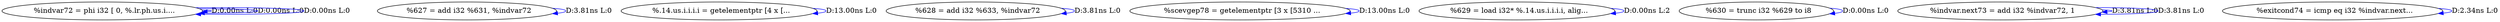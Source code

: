 digraph {
Node0x417f520[label="  %indvar72 = phi i32 [ 0, %.lr.ph.us.i...."];
Node0x417f520 -> Node0x417f520[label="D:0.00ns L:0",color=blue];
Node0x417f520 -> Node0x417f520[label="D:0.00ns L:0",color=blue];
Node0x417f520 -> Node0x417f520[label="D:0.00ns L:0",color=blue];
Node0x417f660[label="  %627 = add i32 %631, %indvar72"];
Node0x417f660 -> Node0x417f660[label="D:3.81ns L:0",color=blue];
Node0x417f7a0[label="  %.14.us.i.i.i.i = getelementptr [4 x [..."];
Node0x417f7a0 -> Node0x417f7a0[label="D:13.00ns L:0",color=blue];
Node0x417f8e0[label="  %628 = add i32 %633, %indvar72"];
Node0x417f8e0 -> Node0x417f8e0[label="D:3.81ns L:0",color=blue];
Node0x417fa20[label="  %scevgep78 = getelementptr [3 x [5310 ..."];
Node0x417fa20 -> Node0x417fa20[label="D:13.00ns L:0",color=blue];
Node0x417fb60[label="  %629 = load i32* %.14.us.i.i.i.i, alig..."];
Node0x417fb60 -> Node0x417fb60[label="D:0.00ns L:2",color=blue];
Node0x417fca0[label="  %630 = trunc i32 %629 to i8"];
Node0x417fca0 -> Node0x417fca0[label="D:0.00ns L:0",color=blue];
Node0x417ff20[label="  %indvar.next73 = add i32 %indvar72, 1"];
Node0x417ff20 -> Node0x417ff20[label="D:3.81ns L:0",color=blue];
Node0x417ff20 -> Node0x417ff20[label="D:3.81ns L:0",color=blue];
Node0x4180060[label="  %exitcond74 = icmp eq i32 %indvar.next..."];
Node0x4180060 -> Node0x4180060[label="D:2.34ns L:0",color=blue];
}
